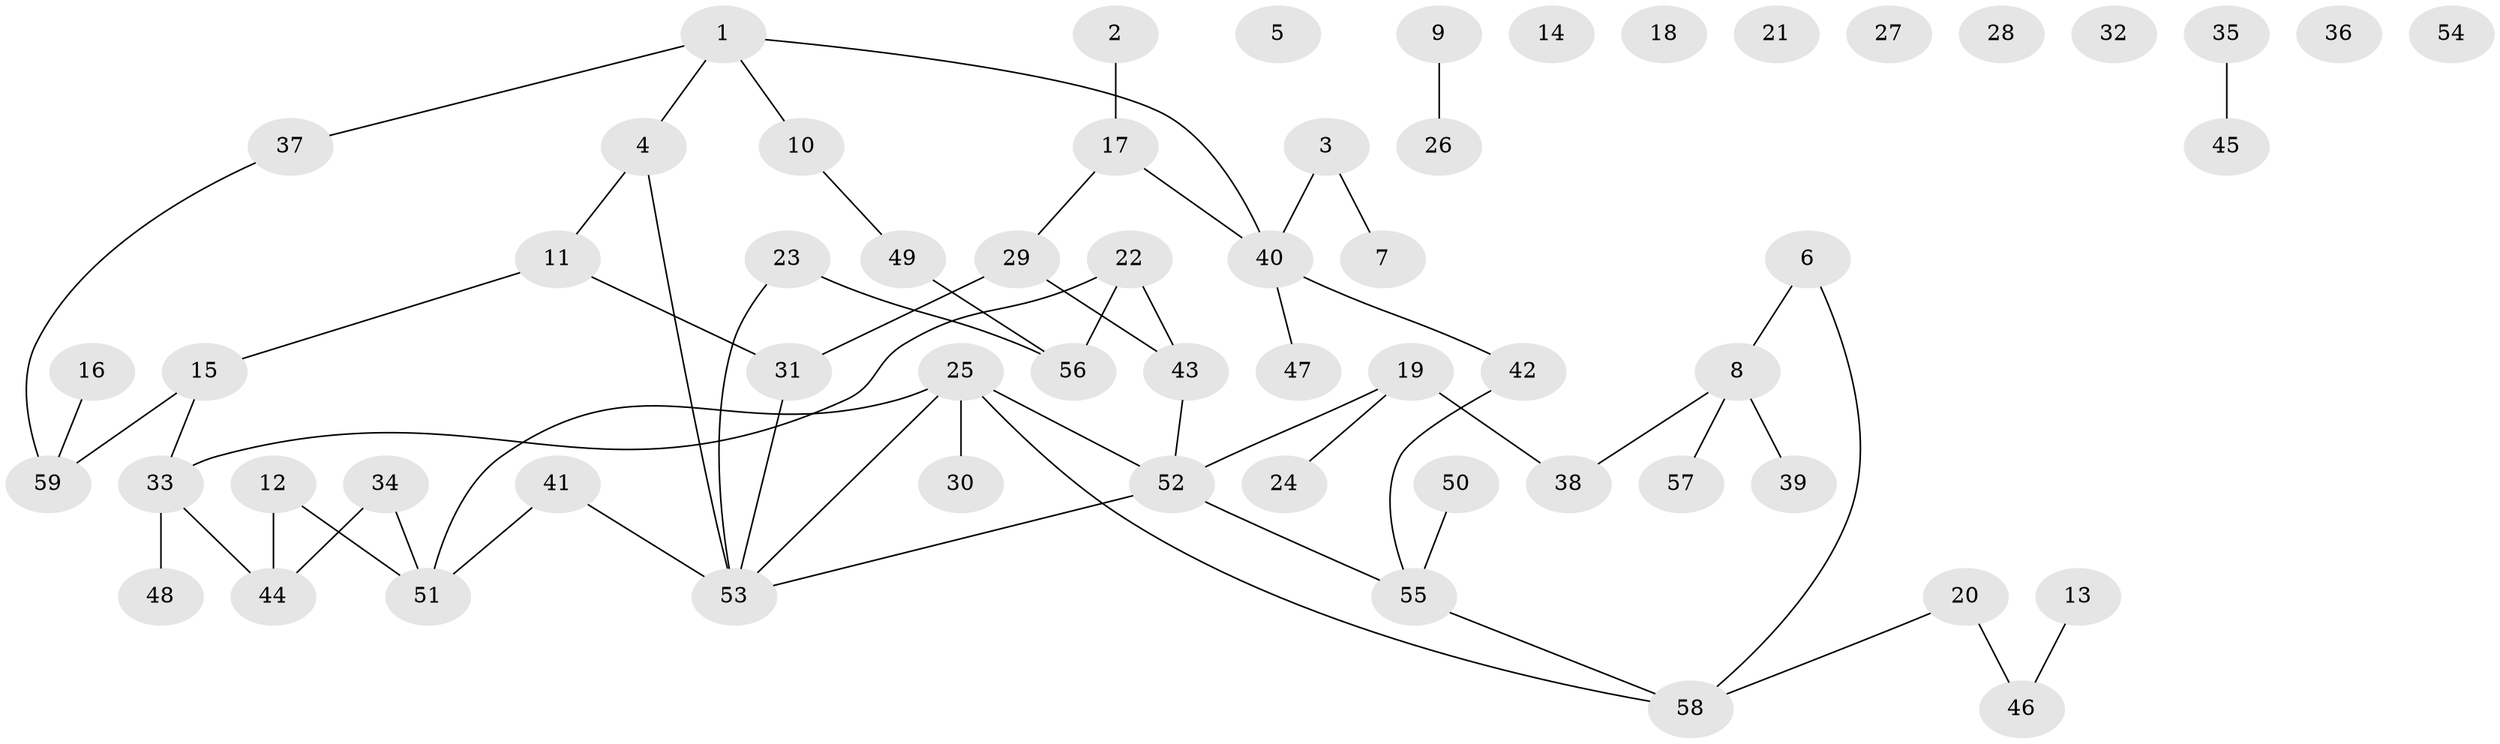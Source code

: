 // coarse degree distribution, {5: 0.25, 3: 0.375, 2: 0.25, 1: 0.125}
// Generated by graph-tools (version 1.1) at 2025/48/03/04/25 22:48:02]
// undirected, 59 vertices, 61 edges
graph export_dot {
  node [color=gray90,style=filled];
  1;
  2;
  3;
  4;
  5;
  6;
  7;
  8;
  9;
  10;
  11;
  12;
  13;
  14;
  15;
  16;
  17;
  18;
  19;
  20;
  21;
  22;
  23;
  24;
  25;
  26;
  27;
  28;
  29;
  30;
  31;
  32;
  33;
  34;
  35;
  36;
  37;
  38;
  39;
  40;
  41;
  42;
  43;
  44;
  45;
  46;
  47;
  48;
  49;
  50;
  51;
  52;
  53;
  54;
  55;
  56;
  57;
  58;
  59;
  1 -- 4;
  1 -- 10;
  1 -- 37;
  1 -- 40;
  2 -- 17;
  3 -- 7;
  3 -- 40;
  4 -- 11;
  4 -- 53;
  6 -- 8;
  6 -- 58;
  8 -- 38;
  8 -- 39;
  8 -- 57;
  9 -- 26;
  10 -- 49;
  11 -- 15;
  11 -- 31;
  12 -- 44;
  12 -- 51;
  13 -- 46;
  15 -- 33;
  15 -- 59;
  16 -- 59;
  17 -- 29;
  17 -- 40;
  19 -- 24;
  19 -- 38;
  19 -- 52;
  20 -- 46;
  20 -- 58;
  22 -- 33;
  22 -- 43;
  22 -- 56;
  23 -- 53;
  23 -- 56;
  25 -- 30;
  25 -- 51;
  25 -- 52;
  25 -- 53;
  25 -- 58;
  29 -- 31;
  29 -- 43;
  31 -- 53;
  33 -- 44;
  33 -- 48;
  34 -- 44;
  34 -- 51;
  35 -- 45;
  37 -- 59;
  40 -- 42;
  40 -- 47;
  41 -- 51;
  41 -- 53;
  42 -- 55;
  43 -- 52;
  49 -- 56;
  50 -- 55;
  52 -- 53;
  52 -- 55;
  55 -- 58;
}

